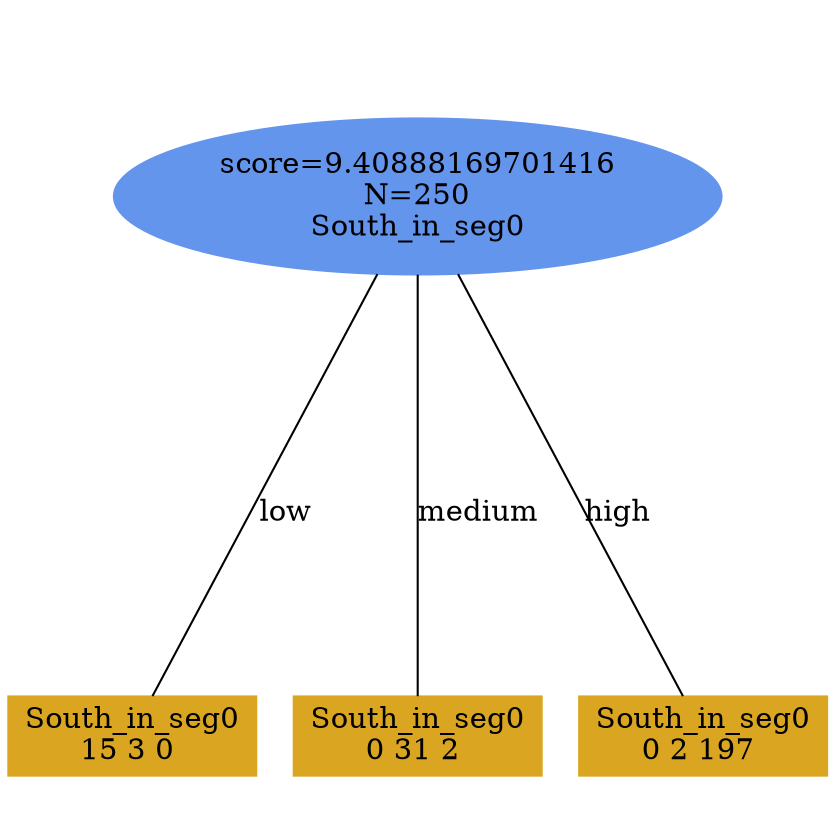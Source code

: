 digraph "DD" {
size = "7.5,10"
ratio=1.0;
center = true;
edge [dir = none];
{ rank = same; node [shape=ellipse, style=filled, color=cornflowerblue];"3266" [label="score=9.40888169701416\nN=250\nSouth_in_seg0"];}
{ rank = same; node [shape=box, style=filled, color=goldenrod];"3267" [label="South_in_seg0\n15 3 0 "];}
{ rank = same; node [shape=box, style=filled, color=goldenrod];"3268" [label="South_in_seg0\n0 31 2 "];}
{ rank = same; node [shape=box, style=filled, color=goldenrod];"3269" [label="South_in_seg0\n0 2 197 "];}
"3266" -> "3267" [label = "low"];
"3266" -> "3268" [label = "medium"];
"3266" -> "3269" [label = "high"];

}